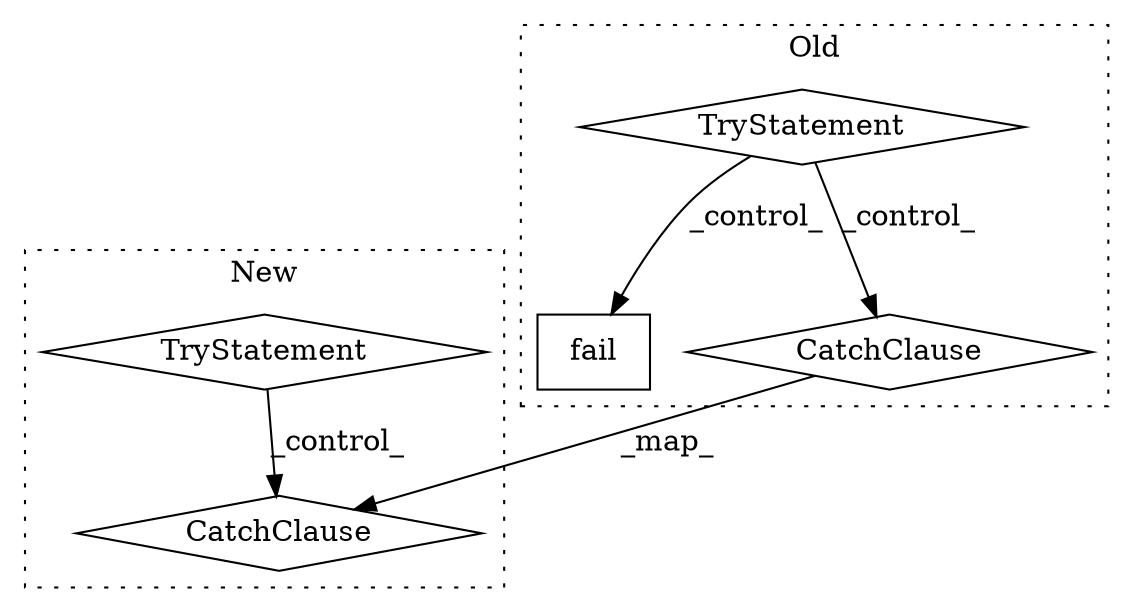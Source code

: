 digraph G {
subgraph cluster0 {
1 [label="fail" a="32" s="8107,8126" l="5,1" shape="box"];
3 [label="TryStatement" a="54" s="6916" l="4" shape="diamond"];
5 [label="CatchClause" a="12" s="7802,7875" l="11,2" shape="diamond"];
label = "Old";
style="dotted";
}
subgraph cluster1 {
2 [label="TryStatement" a="54" s="5234" l="4" shape="diamond"];
4 [label="CatchClause" a="12" s="6032,6058" l="11,2" shape="diamond"];
label = "New";
style="dotted";
}
2 -> 4 [label="_control_"];
3 -> 5 [label="_control_"];
3 -> 1 [label="_control_"];
5 -> 4 [label="_map_"];
}
